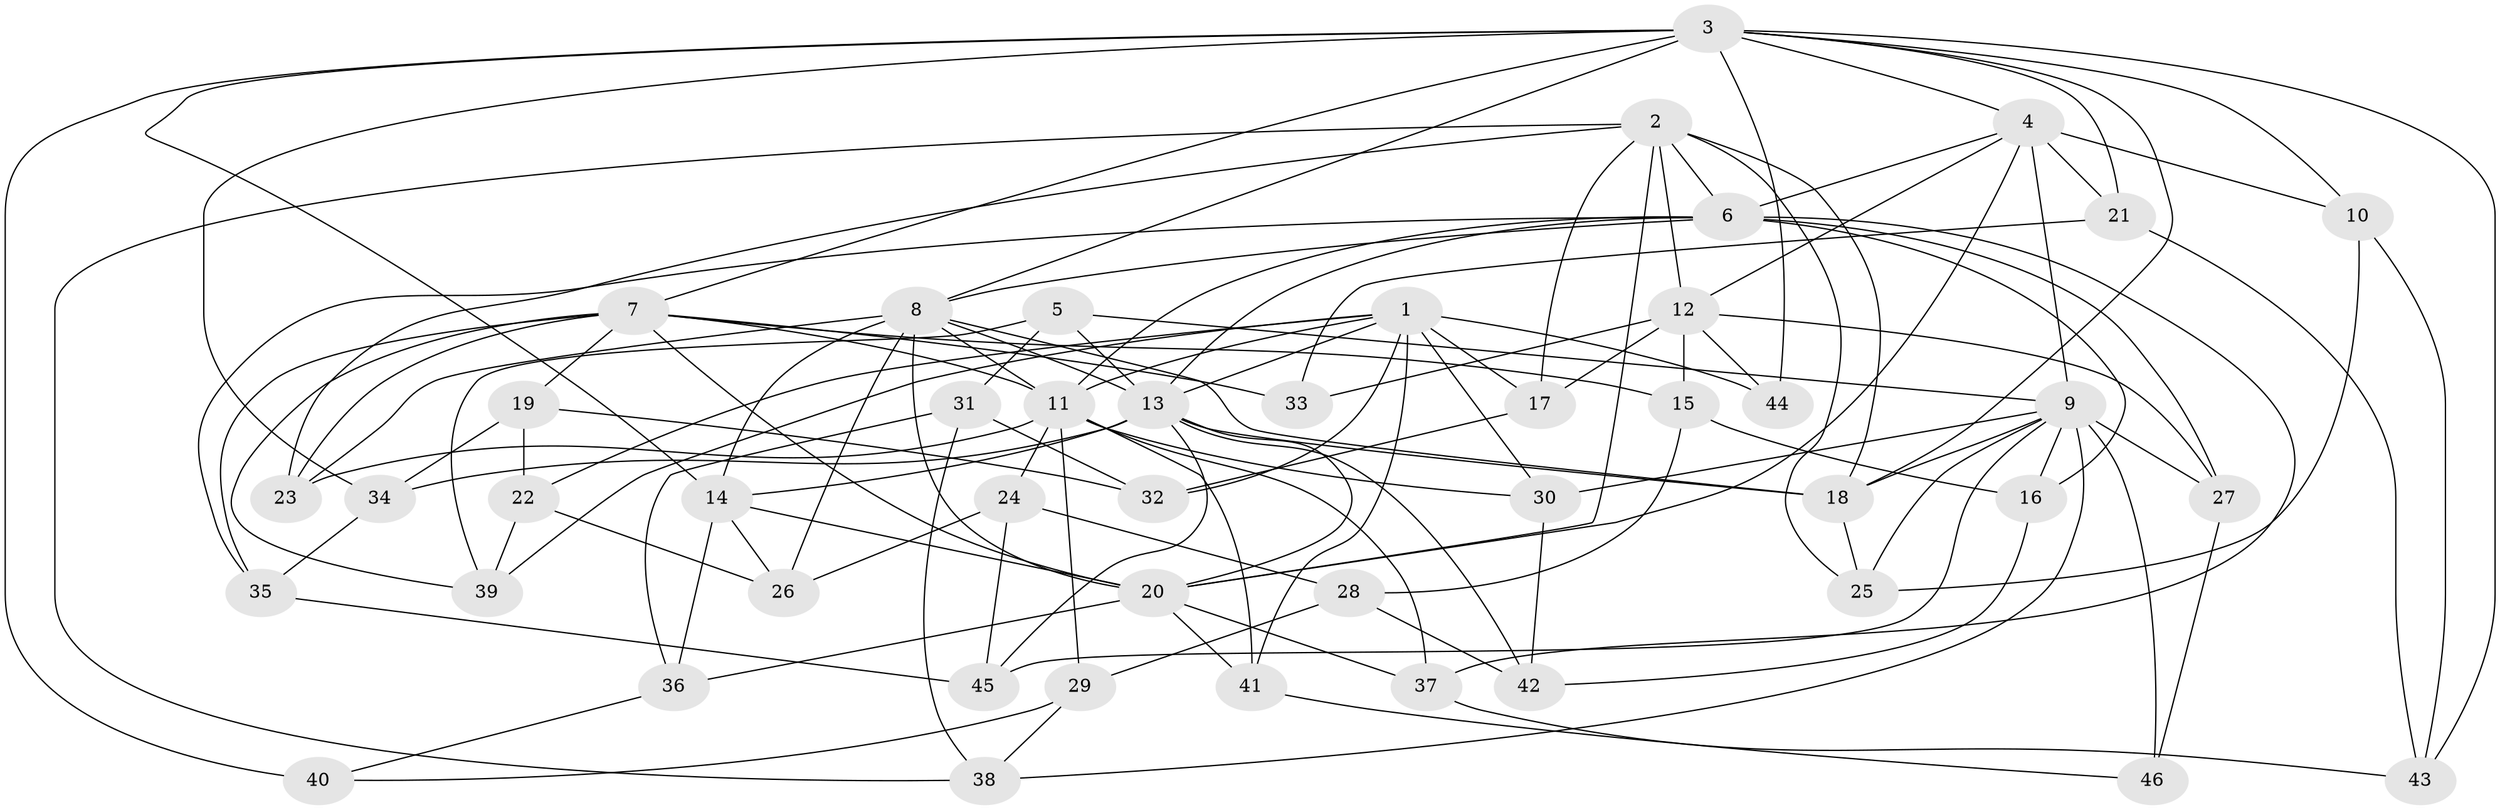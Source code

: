 // original degree distribution, {4: 1.0}
// Generated by graph-tools (version 1.1) at 2025/38/03/09/25 02:38:00]
// undirected, 46 vertices, 122 edges
graph export_dot {
graph [start="1"]
  node [color=gray90,style=filled];
  1;
  2;
  3;
  4;
  5;
  6;
  7;
  8;
  9;
  10;
  11;
  12;
  13;
  14;
  15;
  16;
  17;
  18;
  19;
  20;
  21;
  22;
  23;
  24;
  25;
  26;
  27;
  28;
  29;
  30;
  31;
  32;
  33;
  34;
  35;
  36;
  37;
  38;
  39;
  40;
  41;
  42;
  43;
  44;
  45;
  46;
  1 -- 11 [weight=1.0];
  1 -- 13 [weight=1.0];
  1 -- 17 [weight=1.0];
  1 -- 22 [weight=1.0];
  1 -- 30 [weight=1.0];
  1 -- 32 [weight=1.0];
  1 -- 39 [weight=1.0];
  1 -- 41 [weight=1.0];
  1 -- 44 [weight=2.0];
  2 -- 6 [weight=2.0];
  2 -- 12 [weight=2.0];
  2 -- 17 [weight=1.0];
  2 -- 18 [weight=1.0];
  2 -- 20 [weight=1.0];
  2 -- 23 [weight=1.0];
  2 -- 25 [weight=1.0];
  2 -- 38 [weight=1.0];
  3 -- 4 [weight=1.0];
  3 -- 7 [weight=1.0];
  3 -- 8 [weight=1.0];
  3 -- 10 [weight=1.0];
  3 -- 14 [weight=1.0];
  3 -- 18 [weight=1.0];
  3 -- 21 [weight=1.0];
  3 -- 34 [weight=1.0];
  3 -- 40 [weight=2.0];
  3 -- 43 [weight=1.0];
  3 -- 44 [weight=1.0];
  4 -- 6 [weight=1.0];
  4 -- 9 [weight=2.0];
  4 -- 10 [weight=1.0];
  4 -- 12 [weight=1.0];
  4 -- 20 [weight=1.0];
  4 -- 21 [weight=1.0];
  5 -- 9 [weight=1.0];
  5 -- 13 [weight=1.0];
  5 -- 31 [weight=1.0];
  5 -- 39 [weight=1.0];
  6 -- 8 [weight=1.0];
  6 -- 11 [weight=1.0];
  6 -- 13 [weight=1.0];
  6 -- 16 [weight=1.0];
  6 -- 27 [weight=1.0];
  6 -- 35 [weight=1.0];
  6 -- 37 [weight=1.0];
  7 -- 11 [weight=1.0];
  7 -- 15 [weight=1.0];
  7 -- 19 [weight=1.0];
  7 -- 20 [weight=1.0];
  7 -- 23 [weight=1.0];
  7 -- 33 [weight=2.0];
  7 -- 35 [weight=1.0];
  7 -- 39 [weight=1.0];
  8 -- 11 [weight=1.0];
  8 -- 13 [weight=1.0];
  8 -- 14 [weight=1.0];
  8 -- 18 [weight=1.0];
  8 -- 20 [weight=2.0];
  8 -- 23 [weight=1.0];
  8 -- 26 [weight=1.0];
  9 -- 16 [weight=1.0];
  9 -- 18 [weight=1.0];
  9 -- 25 [weight=1.0];
  9 -- 27 [weight=1.0];
  9 -- 30 [weight=1.0];
  9 -- 38 [weight=1.0];
  9 -- 45 [weight=1.0];
  9 -- 46 [weight=2.0];
  10 -- 25 [weight=1.0];
  10 -- 43 [weight=1.0];
  11 -- 23 [weight=1.0];
  11 -- 24 [weight=1.0];
  11 -- 29 [weight=1.0];
  11 -- 30 [weight=1.0];
  11 -- 37 [weight=1.0];
  11 -- 41 [weight=1.0];
  12 -- 15 [weight=1.0];
  12 -- 17 [weight=1.0];
  12 -- 27 [weight=1.0];
  12 -- 33 [weight=1.0];
  12 -- 44 [weight=1.0];
  13 -- 14 [weight=1.0];
  13 -- 18 [weight=1.0];
  13 -- 20 [weight=1.0];
  13 -- 34 [weight=1.0];
  13 -- 42 [weight=1.0];
  13 -- 45 [weight=1.0];
  14 -- 20 [weight=1.0];
  14 -- 26 [weight=1.0];
  14 -- 36 [weight=1.0];
  15 -- 16 [weight=1.0];
  15 -- 28 [weight=1.0];
  16 -- 42 [weight=1.0];
  17 -- 32 [weight=1.0];
  18 -- 25 [weight=1.0];
  19 -- 22 [weight=1.0];
  19 -- 32 [weight=1.0];
  19 -- 34 [weight=1.0];
  20 -- 36 [weight=1.0];
  20 -- 37 [weight=1.0];
  20 -- 41 [weight=1.0];
  21 -- 33 [weight=1.0];
  21 -- 43 [weight=1.0];
  22 -- 26 [weight=1.0];
  22 -- 39 [weight=1.0];
  24 -- 26 [weight=1.0];
  24 -- 28 [weight=1.0];
  24 -- 45 [weight=1.0];
  27 -- 46 [weight=1.0];
  28 -- 29 [weight=1.0];
  28 -- 42 [weight=1.0];
  29 -- 38 [weight=1.0];
  29 -- 40 [weight=1.0];
  30 -- 42 [weight=1.0];
  31 -- 32 [weight=1.0];
  31 -- 36 [weight=1.0];
  31 -- 38 [weight=1.0];
  34 -- 35 [weight=1.0];
  35 -- 45 [weight=1.0];
  36 -- 40 [weight=1.0];
  37 -- 43 [weight=1.0];
  41 -- 46 [weight=1.0];
}
